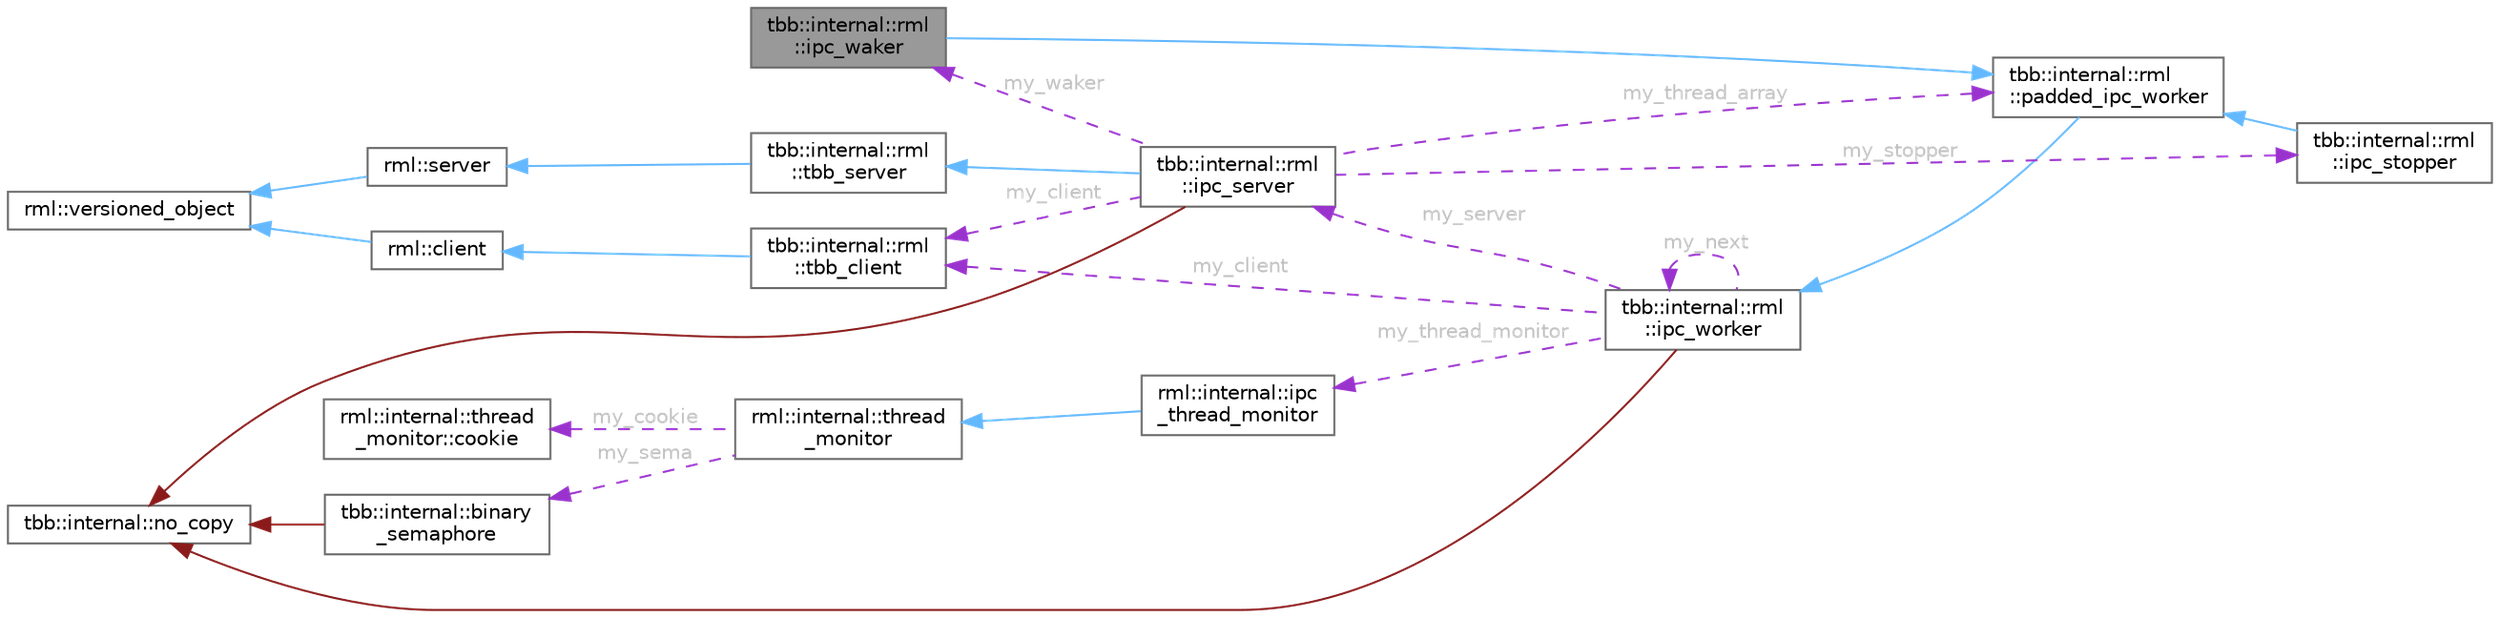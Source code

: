 digraph "tbb::internal::rml::ipc_waker"
{
 // LATEX_PDF_SIZE
  bgcolor="transparent";
  edge [fontname=Helvetica,fontsize=10,labelfontname=Helvetica,labelfontsize=10];
  node [fontname=Helvetica,fontsize=10,shape=box,height=0.2,width=0.4];
  rankdir="LR";
  Node1 [id="Node000001",label="tbb::internal::rml\l::ipc_waker",height=0.2,width=0.4,color="gray40", fillcolor="grey60", style="filled", fontcolor="black",tooltip=" "];
  Node2 -> Node1 [id="edge23_Node000001_Node000002",dir="back",color="steelblue1",style="solid",tooltip=" "];
  Node2 [id="Node000002",label="tbb::internal::rml\l::padded_ipc_worker",height=0.2,width=0.4,color="gray40", fillcolor="white", style="filled",URL="$classtbb_1_1internal_1_1rml_1_1padded__ipc__worker.html",tooltip=" "];
  Node3 -> Node2 [id="edge24_Node000002_Node000003",dir="back",color="steelblue1",style="solid",tooltip=" "];
  Node3 [id="Node000003",label="tbb::internal::rml\l::ipc_worker",height=0.2,width=0.4,color="gray40", fillcolor="white", style="filled",URL="$classtbb_1_1internal_1_1rml_1_1ipc__worker.html",tooltip=" "];
  Node4 -> Node3 [id="edge25_Node000003_Node000004",dir="back",color="firebrick4",style="solid",tooltip=" "];
  Node4 [id="Node000004",label="tbb::internal::no_copy",height=0.2,width=0.4,color="gray40", fillcolor="white", style="filled",tooltip=" "];
  Node5 -> Node3 [id="edge26_Node000003_Node000005",dir="back",color="darkorchid3",style="dashed",tooltip=" ",label=" my_server",fontcolor="grey" ];
  Node5 [id="Node000005",label="tbb::internal::rml\l::ipc_server",height=0.2,width=0.4,color="gray40", fillcolor="white", style="filled",URL="$classtbb_1_1internal_1_1rml_1_1ipc__server.html",tooltip=" "];
  Node6 -> Node5 [id="edge27_Node000005_Node000006",dir="back",color="steelblue1",style="solid",tooltip=" "];
  Node6 [id="Node000006",label="tbb::internal::rml\l::tbb_server",height=0.2,width=0.4,color="gray40", fillcolor="white", style="filled",URL="$classtbb_1_1internal_1_1rml_1_1tbb__server.html",tooltip="Represents a set of TBB worker threads provided by the server."];
  Node7 -> Node6 [id="edge28_Node000006_Node000007",dir="back",color="steelblue1",style="solid",tooltip=" "];
  Node7 [id="Node000007",label="rml::server",height=0.2,width=0.4,color="gray40", fillcolor="white", style="filled",URL="$classrml_1_1server.html",tooltip=" "];
  Node8 -> Node7 [id="edge29_Node000007_Node000008",dir="back",color="steelblue1",style="solid",tooltip=" "];
  Node8 [id="Node000008",label="rml::versioned_object",height=0.2,width=0.4,color="gray40", fillcolor="white", style="filled",URL="$classrml_1_1versioned__object.html",tooltip=" "];
  Node4 -> Node5 [id="edge30_Node000005_Node000004",dir="back",color="firebrick4",style="solid",tooltip=" "];
  Node9 -> Node5 [id="edge31_Node000005_Node000009",dir="back",color="darkorchid3",style="dashed",tooltip=" ",label=" my_client",fontcolor="grey" ];
  Node9 [id="Node000009",label="tbb::internal::rml\l::tbb_client",height=0.2,width=0.4,color="gray40", fillcolor="white", style="filled",URL="$classtbb_1_1internal_1_1rml_1_1tbb__client.html",tooltip=" "];
  Node10 -> Node9 [id="edge32_Node000009_Node000010",dir="back",color="steelblue1",style="solid",tooltip=" "];
  Node10 [id="Node000010",label="rml::client",height=0.2,width=0.4,color="gray40", fillcolor="white", style="filled",URL="$classrml_1_1client.html",tooltip="Information that client provides to server when asking for a server."];
  Node8 -> Node10 [id="edge33_Node000010_Node000008",dir="back",color="steelblue1",style="solid",tooltip=" "];
  Node2 -> Node5 [id="edge34_Node000005_Node000002",dir="back",color="darkorchid3",style="dashed",tooltip=" ",label=" my_thread_array",fontcolor="grey" ];
  Node1 -> Node5 [id="edge35_Node000005_Node000001",dir="back",color="darkorchid3",style="dashed",tooltip=" ",label=" my_waker",fontcolor="grey" ];
  Node11 -> Node5 [id="edge36_Node000005_Node000011",dir="back",color="darkorchid3",style="dashed",tooltip=" ",label=" my_stopper",fontcolor="grey" ];
  Node11 [id="Node000011",label="tbb::internal::rml\l::ipc_stopper",height=0.2,width=0.4,color="gray40", fillcolor="white", style="filled",URL="$classtbb_1_1internal_1_1rml_1_1ipc__stopper.html",tooltip=" "];
  Node2 -> Node11 [id="edge37_Node000011_Node000002",dir="back",color="steelblue1",style="solid",tooltip=" "];
  Node9 -> Node3 [id="edge38_Node000003_Node000009",dir="back",color="darkorchid3",style="dashed",tooltip=" ",label=" my_client",fontcolor="grey" ];
  Node12 -> Node3 [id="edge39_Node000003_Node000012",dir="back",color="darkorchid3",style="dashed",tooltip=" ",label=" my_thread_monitor",fontcolor="grey" ];
  Node12 [id="Node000012",label="rml::internal::ipc\l_thread_monitor",height=0.2,width=0.4,color="gray40", fillcolor="white", style="filled",URL="$classrml_1_1internal_1_1ipc__thread__monitor.html",tooltip=" "];
  Node13 -> Node12 [id="edge40_Node000012_Node000013",dir="back",color="steelblue1",style="solid",tooltip=" "];
  Node13 [id="Node000013",label="rml::internal::thread\l_monitor",height=0.2,width=0.4,color="gray40", fillcolor="white", style="filled",URL="$classrml_1_1internal_1_1thread__monitor.html",tooltip="Monitor with limited two-phase commit form of wait."];
  Node14 -> Node13 [id="edge41_Node000013_Node000014",dir="back",color="darkorchid3",style="dashed",tooltip=" ",label=" my_cookie",fontcolor="grey" ];
  Node14 [id="Node000014",label="rml::internal::thread\l_monitor::cookie",height=0.2,width=0.4,color="gray40", fillcolor="white", style="filled",URL="$classrml_1_1internal_1_1thread__monitor_1_1cookie.html",tooltip=" "];
  Node15 -> Node13 [id="edge42_Node000013_Node000015",dir="back",color="darkorchid3",style="dashed",tooltip=" ",label=" my_sema",fontcolor="grey" ];
  Node15 [id="Node000015",label="tbb::internal::binary\l_semaphore",height=0.2,width=0.4,color="gray40", fillcolor="white", style="filled",URL="$classtbb_1_1internal_1_1binary__semaphore.html",tooltip="binary_semaphore for concurrent monitor"];
  Node4 -> Node15 [id="edge43_Node000015_Node000004",dir="back",color="firebrick4",style="solid",tooltip=" "];
  Node3 -> Node3 [id="edge44_Node000003_Node000003",dir="back",color="darkorchid3",style="dashed",tooltip=" ",label=" my_next",fontcolor="grey" ];
}
